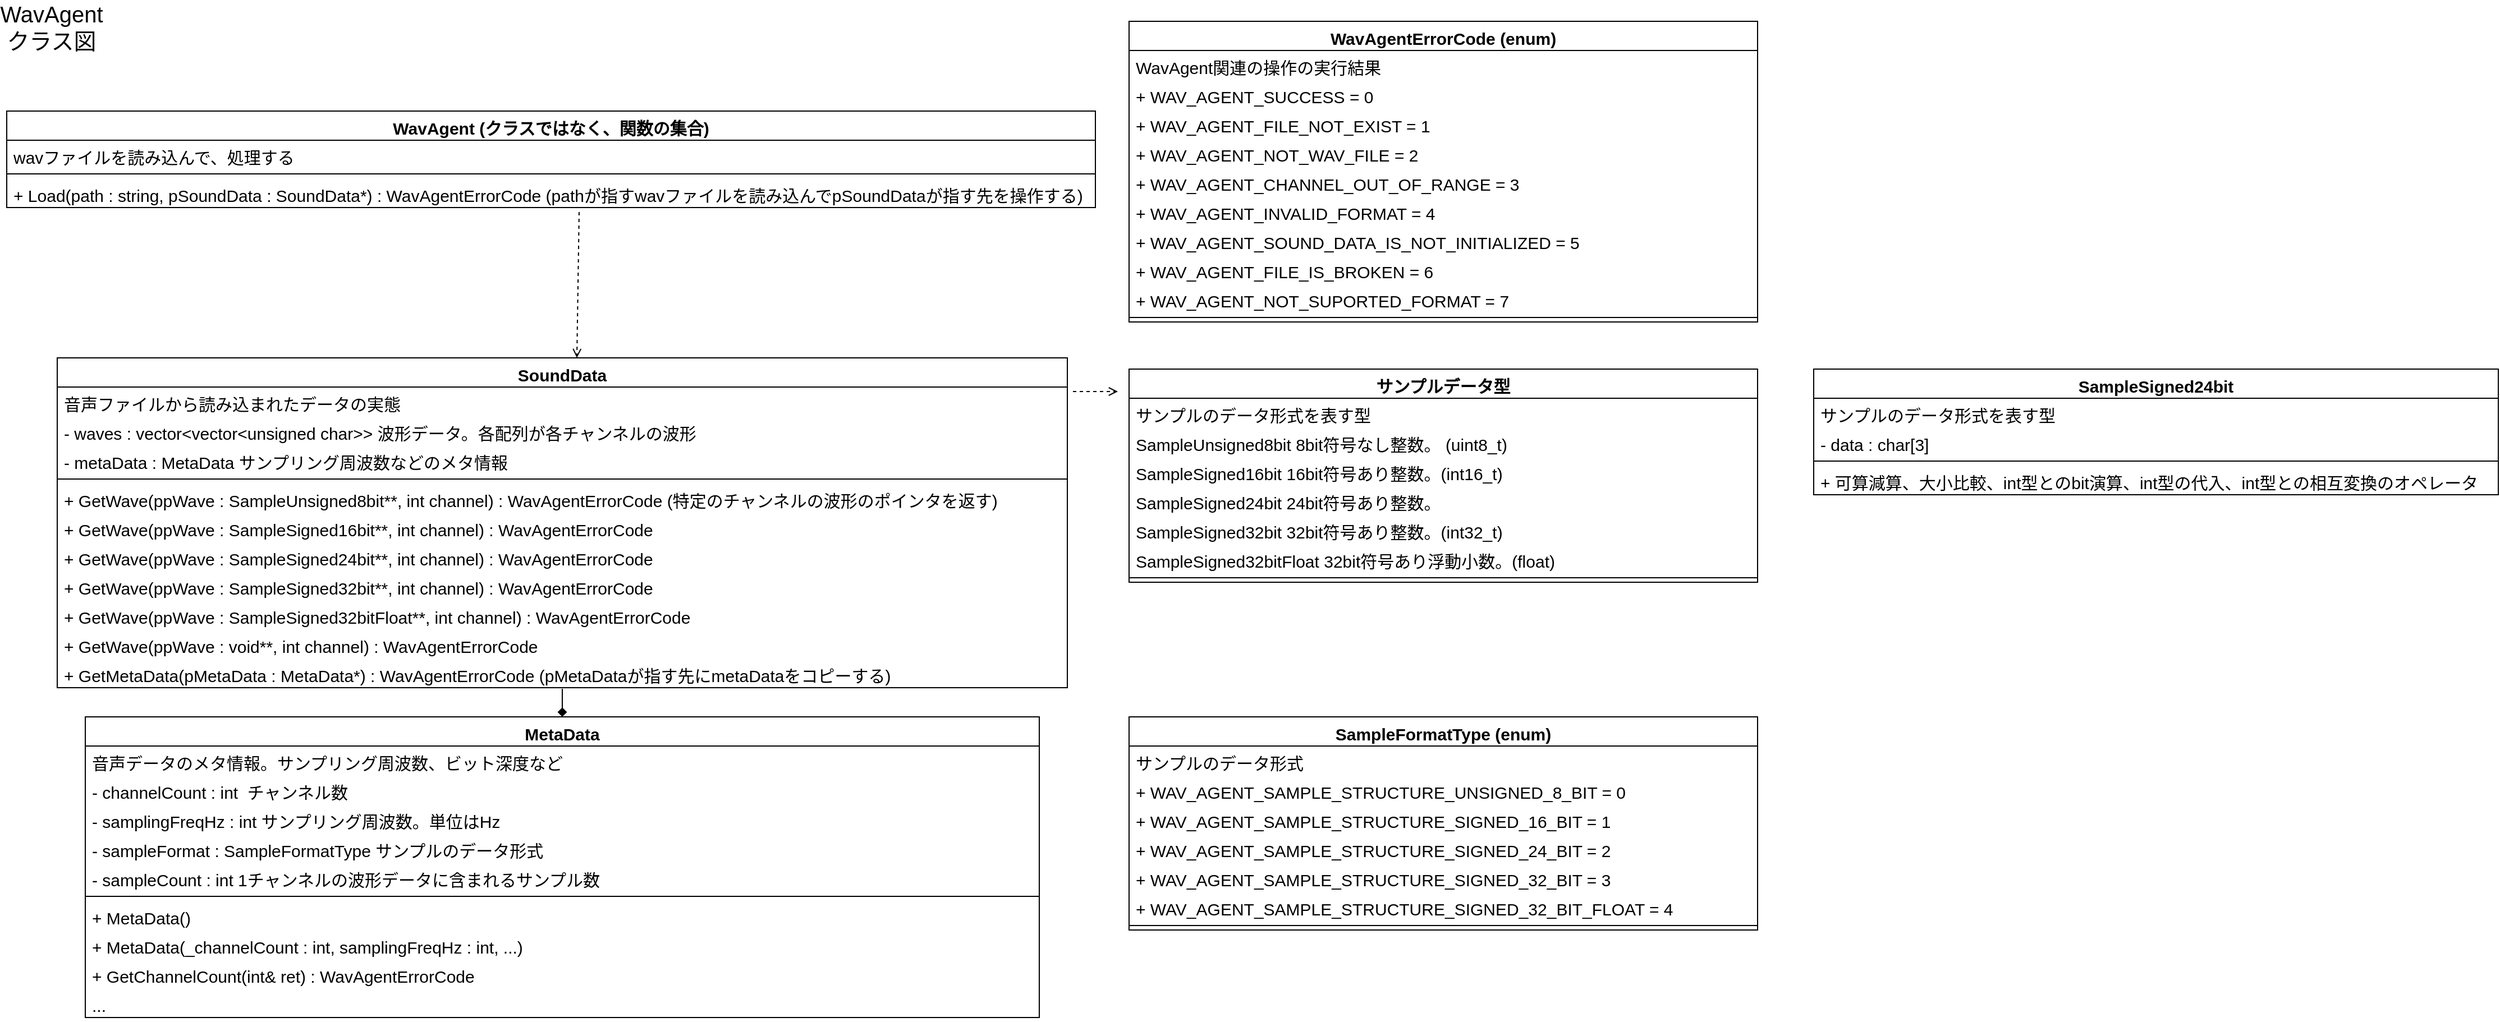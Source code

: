 <mxfile version="18.0.1" type="device"><diagram id="sFYjaW0Df-qgoLJA89yq" name="ページ1"><mxGraphModel dx="1929" dy="865" grid="1" gridSize="10" guides="1" tooltips="1" connect="1" arrows="1" fold="1" page="1" pageScale="1" pageWidth="827" pageHeight="1169" math="0" shadow="0"><root><mxCell id="0"/><mxCell id="1" parent="0"/><mxCell id="KM53aF1GowAJqY1VJPhq-1" value="WavAgentクラス図" style="text;html=1;strokeColor=none;fillColor=none;align=center;verticalAlign=middle;whiteSpace=wrap;rounded=0;fontSize=20;" parent="1" vertex="1"><mxGeometry x="-150" y="390" width="60" height="30" as="geometry"/></mxCell><mxCell id="KM53aF1GowAJqY1VJPhq-11" value="" style="endArrow=open;html=1;rounded=0;fontSize=15;endFill=0;entryX=0.5;entryY=0;entryDx=0;entryDy=0;dashed=1;" parent="1" edge="1"><mxGeometry width="50" height="50" relative="1" as="geometry"><mxPoint x="350" y="570" as="sourcePoint"/><mxPoint x="348" y="700" as="targetPoint"/><Array as="points"/></mxGeometry></mxCell><mxCell id="KM53aF1GowAJqY1VJPhq-13" value="WavAgent (クラスではなく、関数の集合)" style="swimlane;fontStyle=1;align=center;verticalAlign=top;childLayout=stackLayout;horizontal=1;startSize=26;horizontalStack=0;resizeParent=1;resizeParentMax=0;resizeLast=0;collapsible=1;marginBottom=0;fontSize=15;" parent="1" vertex="1"><mxGeometry x="-160" y="480" width="970" height="86" as="geometry"/></mxCell><mxCell id="KM53aF1GowAJqY1VJPhq-14" value="wavファイルを読み込んで、処理する" style="text;strokeColor=none;fillColor=none;align=left;verticalAlign=top;spacingLeft=4;spacingRight=4;overflow=hidden;rotatable=0;points=[[0,0.5],[1,0.5]];portConstraint=eastwest;fontSize=15;" parent="KM53aF1GowAJqY1VJPhq-13" vertex="1"><mxGeometry y="26" width="970" height="26" as="geometry"/></mxCell><mxCell id="KM53aF1GowAJqY1VJPhq-15" value="" style="line;strokeWidth=1;fillColor=none;align=left;verticalAlign=middle;spacingTop=-1;spacingLeft=3;spacingRight=3;rotatable=0;labelPosition=right;points=[];portConstraint=eastwest;fontSize=15;" parent="KM53aF1GowAJqY1VJPhq-13" vertex="1"><mxGeometry y="52" width="970" height="8" as="geometry"/></mxCell><mxCell id="KM53aF1GowAJqY1VJPhq-16" value="+ Load(path : string, pSoundData : SoundData*) : WavAgentErrorCode (pathが指すwavファイルを読み込んでpSoundDataが指す先を操作する)" style="text;strokeColor=none;fillColor=none;align=left;verticalAlign=top;spacingLeft=4;spacingRight=4;overflow=hidden;rotatable=0;points=[[0,0.5],[1,0.5]];portConstraint=eastwest;fontSize=15;" parent="KM53aF1GowAJqY1VJPhq-13" vertex="1"><mxGeometry y="60" width="970" height="26" as="geometry"/></mxCell><mxCell id="KM53aF1GowAJqY1VJPhq-19" value="SoundData" style="swimlane;fontStyle=1;align=center;verticalAlign=top;childLayout=stackLayout;horizontal=1;startSize=26;horizontalStack=0;resizeParent=1;resizeParentMax=0;resizeLast=0;collapsible=1;marginBottom=0;fontSize=15;" parent="1" vertex="1"><mxGeometry x="-115" y="700" width="900" height="294" as="geometry"/></mxCell><mxCell id="KM53aF1GowAJqY1VJPhq-20" value="音声ファイルから読み込まれたデータの実態" style="text;strokeColor=none;fillColor=none;align=left;verticalAlign=top;spacingLeft=4;spacingRight=4;overflow=hidden;rotatable=0;points=[[0,0.5],[1,0.5]];portConstraint=eastwest;fontSize=15;" parent="KM53aF1GowAJqY1VJPhq-19" vertex="1"><mxGeometry y="26" width="900" height="26" as="geometry"/></mxCell><mxCell id="KM53aF1GowAJqY1VJPhq-21" value="- waves : vector&lt;vector&lt;unsigned char&gt;&gt; 波形データ。各配列が各チャンネルの波形" style="text;strokeColor=none;fillColor=none;align=left;verticalAlign=top;spacingLeft=4;spacingRight=4;overflow=hidden;rotatable=0;points=[[0,0.5],[1,0.5]];portConstraint=eastwest;fontSize=15;" parent="KM53aF1GowAJqY1VJPhq-19" vertex="1"><mxGeometry y="52" width="900" height="26" as="geometry"/></mxCell><mxCell id="KM53aF1GowAJqY1VJPhq-25" value="- metaData : MetaData サンプリング周波数などのメタ情報" style="text;strokeColor=none;fillColor=none;align=left;verticalAlign=top;spacingLeft=4;spacingRight=4;overflow=hidden;rotatable=0;points=[[0,0.5],[1,0.5]];portConstraint=eastwest;fontSize=15;" parent="KM53aF1GowAJqY1VJPhq-19" vertex="1"><mxGeometry y="78" width="900" height="26" as="geometry"/></mxCell><mxCell id="KM53aF1GowAJqY1VJPhq-22" value="" style="line;strokeWidth=1;fillColor=none;align=left;verticalAlign=middle;spacingTop=-1;spacingLeft=3;spacingRight=3;rotatable=0;labelPosition=right;points=[];portConstraint=eastwest;fontSize=15;" parent="KM53aF1GowAJqY1VJPhq-19" vertex="1"><mxGeometry y="104" width="900" height="8" as="geometry"/></mxCell><mxCell id="ySsWwvo2Xa3-TWAUi2-A-1" value="+ GetWave(ppWave : SampleUnsigned8bit**, int channel) : WavAgentErrorCode (特定のチャンネルの波形のポインタを返す)" style="text;strokeColor=none;fillColor=none;align=left;verticalAlign=top;spacingLeft=4;spacingRight=4;overflow=hidden;rotatable=0;points=[[0,0.5],[1,0.5]];portConstraint=eastwest;fontSize=15;" parent="KM53aF1GowAJqY1VJPhq-19" vertex="1"><mxGeometry y="112" width="900" height="26" as="geometry"/></mxCell><mxCell id="KM53aF1GowAJqY1VJPhq-23" value="+ GetWave(ppWave : SampleSigned16bit**, int channel) : WavAgentErrorCode  " style="text;strokeColor=none;fillColor=none;align=left;verticalAlign=top;spacingLeft=4;spacingRight=4;overflow=hidden;rotatable=0;points=[[0,0.5],[1,0.5]];portConstraint=eastwest;fontSize=15;" parent="KM53aF1GowAJqY1VJPhq-19" vertex="1"><mxGeometry y="138" width="900" height="26" as="geometry"/></mxCell><mxCell id="IOUV4a30uOZl12x7yt62-7" value="+ GetWave(ppWave : SampleSigned24bit**, int channel) : WavAgentErrorCode " style="text;strokeColor=none;fillColor=none;align=left;verticalAlign=top;spacingLeft=4;spacingRight=4;overflow=hidden;rotatable=0;points=[[0,0.5],[1,0.5]];portConstraint=eastwest;fontSize=15;" parent="KM53aF1GowAJqY1VJPhq-19" vertex="1"><mxGeometry y="164" width="900" height="26" as="geometry"/></mxCell><mxCell id="IOUV4a30uOZl12x7yt62-8" value="+ GetWave(ppWave : SampleSigned32bit**, int channel) : WavAgentErrorCode  " style="text;strokeColor=none;fillColor=none;align=left;verticalAlign=top;spacingLeft=4;spacingRight=4;overflow=hidden;rotatable=0;points=[[0,0.5],[1,0.5]];portConstraint=eastwest;fontSize=15;" parent="KM53aF1GowAJqY1VJPhq-19" vertex="1"><mxGeometry y="190" width="900" height="26" as="geometry"/></mxCell><mxCell id="IOUV4a30uOZl12x7yt62-21" value="+ GetWave(ppWave : SampleSigned32bitFloat**, int channel) : WavAgentErrorCode  " style="text;strokeColor=none;fillColor=none;align=left;verticalAlign=top;spacingLeft=4;spacingRight=4;overflow=hidden;rotatable=0;points=[[0,0.5],[1,0.5]];portConstraint=eastwest;fontSize=15;" parent="KM53aF1GowAJqY1VJPhq-19" vertex="1"><mxGeometry y="216" width="900" height="26" as="geometry"/></mxCell><mxCell id="IBENtwfST7QkpZcl1E_n-1" value="+ GetWave(ppWave : void**, int channel) : WavAgentErrorCode  " style="text;strokeColor=none;fillColor=none;align=left;verticalAlign=top;spacingLeft=4;spacingRight=4;overflow=hidden;rotatable=0;points=[[0,0.5],[1,0.5]];portConstraint=eastwest;fontSize=15;" vertex="1" parent="KM53aF1GowAJqY1VJPhq-19"><mxGeometry y="242" width="900" height="26" as="geometry"/></mxCell><mxCell id="KM53aF1GowAJqY1VJPhq-24" value="+ GetMetaData(pMetaData : MetaData*) : WavAgentErrorCode (pMetaDataが指す先にmetaDataをコピーする)" style="text;strokeColor=none;fillColor=none;align=left;verticalAlign=top;spacingLeft=4;spacingRight=4;overflow=hidden;rotatable=0;points=[[0,0.5],[1,0.5]];portConstraint=eastwest;fontSize=15;" parent="KM53aF1GowAJqY1VJPhq-19" vertex="1"><mxGeometry y="268" width="900" height="26" as="geometry"/></mxCell><mxCell id="KM53aF1GowAJqY1VJPhq-27" value="MetaData" style="swimlane;fontStyle=1;align=center;verticalAlign=top;childLayout=stackLayout;horizontal=1;startSize=26;horizontalStack=0;resizeParent=1;resizeParentMax=0;resizeLast=0;collapsible=1;marginBottom=0;fontSize=15;" parent="1" vertex="1"><mxGeometry x="-90" y="1020" width="850" height="268" as="geometry"/></mxCell><mxCell id="KM53aF1GowAJqY1VJPhq-28" value="音声データのメタ情報。サンプリング周波数、ビット深度など" style="text;strokeColor=none;fillColor=none;align=left;verticalAlign=top;spacingLeft=4;spacingRight=4;overflow=hidden;rotatable=0;points=[[0,0.5],[1,0.5]];portConstraint=eastwest;fontSize=15;" parent="KM53aF1GowAJqY1VJPhq-27" vertex="1"><mxGeometry y="26" width="850" height="26" as="geometry"/></mxCell><mxCell id="KM53aF1GowAJqY1VJPhq-29" value="- channelCount : int  チャンネル数    " style="text;strokeColor=none;fillColor=none;align=left;verticalAlign=top;spacingLeft=4;spacingRight=4;overflow=hidden;rotatable=0;points=[[0,0.5],[1,0.5]];portConstraint=eastwest;fontSize=15;" parent="KM53aF1GowAJqY1VJPhq-27" vertex="1"><mxGeometry y="52" width="850" height="26" as="geometry"/></mxCell><mxCell id="KM53aF1GowAJqY1VJPhq-30" value="- samplingFreqHz : int サンプリング周波数。単位はHz" style="text;strokeColor=none;fillColor=none;align=left;verticalAlign=top;spacingLeft=4;spacingRight=4;overflow=hidden;rotatable=0;points=[[0,0.5],[1,0.5]];portConstraint=eastwest;fontSize=15;" parent="KM53aF1GowAJqY1VJPhq-27" vertex="1"><mxGeometry y="78" width="850" height="26" as="geometry"/></mxCell><mxCell id="KM53aF1GowAJqY1VJPhq-34" value="- sampleFormat : SampleFormatType サンプルのデータ形式" style="text;strokeColor=none;fillColor=none;align=left;verticalAlign=top;spacingLeft=4;spacingRight=4;overflow=hidden;rotatable=0;points=[[0,0.5],[1,0.5]];portConstraint=eastwest;fontSize=15;" parent="KM53aF1GowAJqY1VJPhq-27" vertex="1"><mxGeometry y="104" width="850" height="26" as="geometry"/></mxCell><mxCell id="ySsWwvo2Xa3-TWAUi2-A-3" value="- sampleCount : int 1チャンネルの波形データに含まれるサンプル数" style="text;strokeColor=none;fillColor=none;align=left;verticalAlign=top;spacingLeft=4;spacingRight=4;overflow=hidden;rotatable=0;points=[[0,0.5],[1,0.5]];portConstraint=eastwest;fontSize=15;" parent="KM53aF1GowAJqY1VJPhq-27" vertex="1"><mxGeometry y="130" width="850" height="26" as="geometry"/></mxCell><mxCell id="KM53aF1GowAJqY1VJPhq-31" value="" style="line;strokeWidth=1;fillColor=none;align=left;verticalAlign=middle;spacingTop=-1;spacingLeft=3;spacingRight=3;rotatable=0;labelPosition=right;points=[];portConstraint=eastwest;fontSize=15;" parent="KM53aF1GowAJqY1VJPhq-27" vertex="1"><mxGeometry y="156" width="850" height="8" as="geometry"/></mxCell><mxCell id="_jQc6HBXGzBtyMjjts6n-3" value="+ MetaData()" style="text;strokeColor=none;fillColor=none;align=left;verticalAlign=top;spacingLeft=4;spacingRight=4;overflow=hidden;rotatable=0;points=[[0,0.5],[1,0.5]];portConstraint=eastwest;fontSize=15;" parent="KM53aF1GowAJqY1VJPhq-27" vertex="1"><mxGeometry y="164" width="850" height="26" as="geometry"/></mxCell><mxCell id="_jQc6HBXGzBtyMjjts6n-4" value="+ MetaData(_channelCount : int, samplingFreqHz : int, ...)" style="text;strokeColor=none;fillColor=none;align=left;verticalAlign=top;spacingLeft=4;spacingRight=4;overflow=hidden;rotatable=0;points=[[0,0.5],[1,0.5]];portConstraint=eastwest;fontSize=15;" parent="KM53aF1GowAJqY1VJPhq-27" vertex="1"><mxGeometry y="190" width="850" height="26" as="geometry"/></mxCell><mxCell id="ySsWwvo2Xa3-TWAUi2-A-4" value="+ GetChannelCount(int&amp; ret) : WavAgentErrorCode" style="text;strokeColor=none;fillColor=none;align=left;verticalAlign=top;spacingLeft=4;spacingRight=4;overflow=hidden;rotatable=0;points=[[0,0.5],[1,0.5]];portConstraint=eastwest;fontSize=15;" parent="KM53aF1GowAJqY1VJPhq-27" vertex="1"><mxGeometry y="216" width="850" height="26" as="geometry"/></mxCell><mxCell id="ySsWwvo2Xa3-TWAUi2-A-5" value="..." style="text;strokeColor=none;fillColor=none;align=left;verticalAlign=top;spacingLeft=4;spacingRight=4;overflow=hidden;rotatable=0;points=[[0,0.5],[1,0.5]];portConstraint=eastwest;fontSize=15;" parent="KM53aF1GowAJqY1VJPhq-27" vertex="1"><mxGeometry y="242" width="850" height="26" as="geometry"/></mxCell><mxCell id="KM53aF1GowAJqY1VJPhq-35" value="" style="endArrow=diamond;html=1;rounded=0;fontSize=15;endFill=1;entryX=0.5;entryY=0;entryDx=0;entryDy=0;exitX=0.5;exitY=1.038;exitDx=0;exitDy=0;exitPerimeter=0;" parent="1" source="KM53aF1GowAJqY1VJPhq-24" target="KM53aF1GowAJqY1VJPhq-27" edge="1"><mxGeometry width="50" height="50" relative="1" as="geometry"><mxPoint x="335" y="880" as="sourcePoint"/><mxPoint x="358" y="710" as="targetPoint"/><Array as="points"/></mxGeometry></mxCell><mxCell id="KM53aF1GowAJqY1VJPhq-36" value="WavAgentErrorCode (enum)" style="swimlane;fontStyle=1;align=center;verticalAlign=top;childLayout=stackLayout;horizontal=1;startSize=26;horizontalStack=0;resizeParent=1;resizeParentMax=0;resizeLast=0;collapsible=1;marginBottom=0;fontSize=15;" parent="1" vertex="1"><mxGeometry x="840" y="400" width="560" height="268" as="geometry"/></mxCell><mxCell id="KM53aF1GowAJqY1VJPhq-37" value="WavAgent関連の操作の実行結果" style="text;strokeColor=none;fillColor=none;align=left;verticalAlign=top;spacingLeft=4;spacingRight=4;overflow=hidden;rotatable=0;points=[[0,0.5],[1,0.5]];portConstraint=eastwest;fontSize=15;" parent="KM53aF1GowAJqY1VJPhq-36" vertex="1"><mxGeometry y="26" width="560" height="26" as="geometry"/></mxCell><mxCell id="KM53aF1GowAJqY1VJPhq-38" value="+ WAV_AGENT_SUCCESS = 0" style="text;strokeColor=none;fillColor=none;align=left;verticalAlign=top;spacingLeft=4;spacingRight=4;overflow=hidden;rotatable=0;points=[[0,0.5],[1,0.5]];portConstraint=eastwest;fontSize=15;" parent="KM53aF1GowAJqY1VJPhq-36" vertex="1"><mxGeometry y="52" width="560" height="26" as="geometry"/></mxCell><mxCell id="WMGBoi3GIoz4tmamh1mY-2" value="+ WAV_AGENT_FILE_NOT_EXIST = 1" style="text;strokeColor=none;fillColor=none;align=left;verticalAlign=top;spacingLeft=4;spacingRight=4;overflow=hidden;rotatable=0;points=[[0,0.5],[1,0.5]];portConstraint=eastwest;fontSize=15;" parent="KM53aF1GowAJqY1VJPhq-36" vertex="1"><mxGeometry y="78" width="560" height="26" as="geometry"/></mxCell><mxCell id="KM53aF1GowAJqY1VJPhq-42" value="+ WAV_AGENT_NOT_WAV_FILE = 2" style="text;strokeColor=none;fillColor=none;align=left;verticalAlign=top;spacingLeft=4;spacingRight=4;overflow=hidden;rotatable=0;points=[[0,0.5],[1,0.5]];portConstraint=eastwest;fontSize=15;" parent="KM53aF1GowAJqY1VJPhq-36" vertex="1"><mxGeometry y="104" width="560" height="26" as="geometry"/></mxCell><mxCell id="WMGBoi3GIoz4tmamh1mY-3" value="+ WAV_AGENT_CHANNEL_OUT_OF_RANGE = 3" style="text;strokeColor=none;fillColor=none;align=left;verticalAlign=top;spacingLeft=4;spacingRight=4;overflow=hidden;rotatable=0;points=[[0,0.5],[1,0.5]];portConstraint=eastwest;fontSize=15;" parent="KM53aF1GowAJqY1VJPhq-36" vertex="1"><mxGeometry y="130" width="560" height="26" as="geometry"/></mxCell><mxCell id="7-ZI8sPc_-wJa2a2u0CP-1" value="+ WAV_AGENT_INVALID_FORMAT = 4" style="text;strokeColor=none;fillColor=none;align=left;verticalAlign=top;spacingLeft=4;spacingRight=4;overflow=hidden;rotatable=0;points=[[0,0.5],[1,0.5]];portConstraint=eastwest;fontSize=15;" parent="KM53aF1GowAJqY1VJPhq-36" vertex="1"><mxGeometry y="156" width="560" height="26" as="geometry"/></mxCell><mxCell id="7-ZI8sPc_-wJa2a2u0CP-2" value="+ WAV_AGENT_SOUND_DATA_IS_NOT_INITIALIZED = 5" style="text;strokeColor=none;fillColor=none;align=left;verticalAlign=top;spacingLeft=4;spacingRight=4;overflow=hidden;rotatable=0;points=[[0,0.5],[1,0.5]];portConstraint=eastwest;fontSize=15;" parent="KM53aF1GowAJqY1VJPhq-36" vertex="1"><mxGeometry y="182" width="560" height="26" as="geometry"/></mxCell><mxCell id="_jQc6HBXGzBtyMjjts6n-1" value="+ WAV_AGENT_FILE_IS_BROKEN = 6" style="text;strokeColor=none;fillColor=none;align=left;verticalAlign=top;spacingLeft=4;spacingRight=4;overflow=hidden;rotatable=0;points=[[0,0.5],[1,0.5]];portConstraint=eastwest;fontSize=15;" parent="KM53aF1GowAJqY1VJPhq-36" vertex="1"><mxGeometry y="208" width="560" height="26" as="geometry"/></mxCell><mxCell id="_jQc6HBXGzBtyMjjts6n-5" value="+ WAV_AGENT_NOT_SUPORTED_FORMAT = 7" style="text;strokeColor=none;fillColor=none;align=left;verticalAlign=top;spacingLeft=4;spacingRight=4;overflow=hidden;rotatable=0;points=[[0,0.5],[1,0.5]];portConstraint=eastwest;fontSize=15;" parent="KM53aF1GowAJqY1VJPhq-36" vertex="1"><mxGeometry y="234" width="560" height="26" as="geometry"/></mxCell><mxCell id="KM53aF1GowAJqY1VJPhq-39" value="" style="line;strokeWidth=1;fillColor=none;align=left;verticalAlign=middle;spacingTop=-1;spacingLeft=3;spacingRight=3;rotatable=0;labelPosition=right;points=[];portConstraint=eastwest;fontSize=15;" parent="KM53aF1GowAJqY1VJPhq-36" vertex="1"><mxGeometry y="260" width="560" height="8" as="geometry"/></mxCell><mxCell id="ySsWwvo2Xa3-TWAUi2-A-6" value="SampleFormatType (enum)" style="swimlane;fontStyle=1;align=center;verticalAlign=top;childLayout=stackLayout;horizontal=1;startSize=26;horizontalStack=0;resizeParent=1;resizeParentMax=0;resizeLast=0;collapsible=1;marginBottom=0;fontSize=15;" parent="1" vertex="1"><mxGeometry x="840" y="1020" width="560" height="190" as="geometry"/></mxCell><mxCell id="ySsWwvo2Xa3-TWAUi2-A-7" value="サンプルのデータ形式" style="text;strokeColor=none;fillColor=none;align=left;verticalAlign=top;spacingLeft=4;spacingRight=4;overflow=hidden;rotatable=0;points=[[0,0.5],[1,0.5]];portConstraint=eastwest;fontSize=15;" parent="ySsWwvo2Xa3-TWAUi2-A-6" vertex="1"><mxGeometry y="26" width="560" height="26" as="geometry"/></mxCell><mxCell id="ySsWwvo2Xa3-TWAUi2-A-8" value="+ WAV_AGENT_SAMPLE_STRUCTURE_UNSIGNED_8_BIT = 0" style="text;strokeColor=none;fillColor=none;align=left;verticalAlign=top;spacingLeft=4;spacingRight=4;overflow=hidden;rotatable=0;points=[[0,0.5],[1,0.5]];portConstraint=eastwest;fontSize=15;" parent="ySsWwvo2Xa3-TWAUi2-A-6" vertex="1"><mxGeometry y="52" width="560" height="26" as="geometry"/></mxCell><mxCell id="ySsWwvo2Xa3-TWAUi2-A-14" value="+ WAV_AGENT_SAMPLE_STRUCTURE_SIGNED_16_BIT = 1" style="text;strokeColor=none;fillColor=none;align=left;verticalAlign=top;spacingLeft=4;spacingRight=4;overflow=hidden;rotatable=0;points=[[0,0.5],[1,0.5]];portConstraint=eastwest;fontSize=15;" parent="ySsWwvo2Xa3-TWAUi2-A-6" vertex="1"><mxGeometry y="78" width="560" height="26" as="geometry"/></mxCell><mxCell id="ySsWwvo2Xa3-TWAUi2-A-15" value="+ WAV_AGENT_SAMPLE_STRUCTURE_SIGNED_24_BIT = 2" style="text;strokeColor=none;fillColor=none;align=left;verticalAlign=top;spacingLeft=4;spacingRight=4;overflow=hidden;rotatable=0;points=[[0,0.5],[1,0.5]];portConstraint=eastwest;fontSize=15;" parent="ySsWwvo2Xa3-TWAUi2-A-6" vertex="1"><mxGeometry y="104" width="560" height="26" as="geometry"/></mxCell><mxCell id="IOUV4a30uOZl12x7yt62-22" value="+ WAV_AGENT_SAMPLE_STRUCTURE_SIGNED_32_BIT = 3" style="text;strokeColor=none;fillColor=none;align=left;verticalAlign=top;spacingLeft=4;spacingRight=4;overflow=hidden;rotatable=0;points=[[0,0.5],[1,0.5]];portConstraint=eastwest;fontSize=15;" parent="ySsWwvo2Xa3-TWAUi2-A-6" vertex="1"><mxGeometry y="130" width="560" height="26" as="geometry"/></mxCell><mxCell id="IOUV4a30uOZl12x7yt62-23" value="+ WAV_AGENT_SAMPLE_STRUCTURE_SIGNED_32_BIT_FLOAT = 4" style="text;strokeColor=none;fillColor=none;align=left;verticalAlign=top;spacingLeft=4;spacingRight=4;overflow=hidden;rotatable=0;points=[[0,0.5],[1,0.5]];portConstraint=eastwest;fontSize=15;" parent="ySsWwvo2Xa3-TWAUi2-A-6" vertex="1"><mxGeometry y="156" width="560" height="26" as="geometry"/></mxCell><mxCell id="ySsWwvo2Xa3-TWAUi2-A-13" value="" style="line;strokeWidth=1;fillColor=none;align=left;verticalAlign=middle;spacingTop=-1;spacingLeft=3;spacingRight=3;rotatable=0;labelPosition=right;points=[];portConstraint=eastwest;fontSize=15;" parent="ySsWwvo2Xa3-TWAUi2-A-6" vertex="1"><mxGeometry y="182" width="560" height="8" as="geometry"/></mxCell><mxCell id="IOUV4a30uOZl12x7yt62-1" value="サンプルデータ型" style="swimlane;fontStyle=1;align=center;verticalAlign=top;childLayout=stackLayout;horizontal=1;startSize=26;horizontalStack=0;resizeParent=1;resizeParentMax=0;resizeLast=0;collapsible=1;marginBottom=0;fontSize=15;" parent="1" vertex="1"><mxGeometry x="840" y="710" width="560" height="190" as="geometry"/></mxCell><mxCell id="IOUV4a30uOZl12x7yt62-2" value="サンプルのデータ形式を表す型" style="text;strokeColor=none;fillColor=none;align=left;verticalAlign=top;spacingLeft=4;spacingRight=4;overflow=hidden;rotatable=0;points=[[0,0.5],[1,0.5]];portConstraint=eastwest;fontSize=15;" parent="IOUV4a30uOZl12x7yt62-1" vertex="1"><mxGeometry y="26" width="560" height="26" as="geometry"/></mxCell><mxCell id="IOUV4a30uOZl12x7yt62-5" value="SampleUnsigned8bit 8bit符号なし整数。 (uint8_t)" style="text;strokeColor=none;fillColor=none;align=left;verticalAlign=top;spacingLeft=4;spacingRight=4;overflow=hidden;rotatable=0;points=[[0,0.5],[1,0.5]];portConstraint=eastwest;fontSize=15;" parent="IOUV4a30uOZl12x7yt62-1" vertex="1"><mxGeometry y="52" width="560" height="26" as="geometry"/></mxCell><mxCell id="IOUV4a30uOZl12x7yt62-3" value="SampleSigned16bit 16bit符号あり整数。(int16_t)" style="text;strokeColor=none;fillColor=none;align=left;verticalAlign=top;spacingLeft=4;spacingRight=4;overflow=hidden;rotatable=0;points=[[0,0.5],[1,0.5]];portConstraint=eastwest;fontSize=15;" parent="IOUV4a30uOZl12x7yt62-1" vertex="1"><mxGeometry y="78" width="560" height="26" as="geometry"/></mxCell><mxCell id="IOUV4a30uOZl12x7yt62-9" value="SampleSigned24bit 24bit符号あり整数。" style="text;strokeColor=none;fillColor=none;align=left;verticalAlign=top;spacingLeft=4;spacingRight=4;overflow=hidden;rotatable=0;points=[[0,0.5],[1,0.5]];portConstraint=eastwest;fontSize=15;" parent="IOUV4a30uOZl12x7yt62-1" vertex="1"><mxGeometry y="104" width="560" height="26" as="geometry"/></mxCell><mxCell id="IOUV4a30uOZl12x7yt62-10" value="SampleSigned32bit 32bit符号あり整数。(int32_t)" style="text;strokeColor=none;fillColor=none;align=left;verticalAlign=top;spacingLeft=4;spacingRight=4;overflow=hidden;rotatable=0;points=[[0,0.5],[1,0.5]];portConstraint=eastwest;fontSize=15;" parent="IOUV4a30uOZl12x7yt62-1" vertex="1"><mxGeometry y="130" width="560" height="26" as="geometry"/></mxCell><mxCell id="IOUV4a30uOZl12x7yt62-20" value="SampleSigned32bitFloat 32bit符号あり浮動小数。(float)" style="text;strokeColor=none;fillColor=none;align=left;verticalAlign=top;spacingLeft=4;spacingRight=4;overflow=hidden;rotatable=0;points=[[0,0.5],[1,0.5]];portConstraint=eastwest;fontSize=15;" parent="IOUV4a30uOZl12x7yt62-1" vertex="1"><mxGeometry y="156" width="560" height="26" as="geometry"/></mxCell><mxCell id="IOUV4a30uOZl12x7yt62-6" value="" style="line;strokeWidth=1;fillColor=none;align=left;verticalAlign=middle;spacingTop=-1;spacingLeft=3;spacingRight=3;rotatable=0;labelPosition=right;points=[];portConstraint=eastwest;fontSize=15;" parent="IOUV4a30uOZl12x7yt62-1" vertex="1"><mxGeometry y="182" width="560" height="8" as="geometry"/></mxCell><mxCell id="IOUV4a30uOZl12x7yt62-11" value="SampleSigned24bit" style="swimlane;fontStyle=1;align=center;verticalAlign=top;childLayout=stackLayout;horizontal=1;startSize=26;horizontalStack=0;resizeParent=1;resizeParentMax=0;resizeLast=0;collapsible=1;marginBottom=0;fontSize=15;" parent="1" vertex="1"><mxGeometry x="1450" y="710" width="610" height="112" as="geometry"/></mxCell><mxCell id="IOUV4a30uOZl12x7yt62-12" value="サンプルのデータ形式を表す型" style="text;strokeColor=none;fillColor=none;align=left;verticalAlign=top;spacingLeft=4;spacingRight=4;overflow=hidden;rotatable=0;points=[[0,0.5],[1,0.5]];portConstraint=eastwest;fontSize=15;" parent="IOUV4a30uOZl12x7yt62-11" vertex="1"><mxGeometry y="26" width="610" height="26" as="geometry"/></mxCell><mxCell id="IOUV4a30uOZl12x7yt62-16" value="- data : char[3]" style="text;strokeColor=none;fillColor=none;align=left;verticalAlign=top;spacingLeft=4;spacingRight=4;overflow=hidden;rotatable=0;points=[[0,0.5],[1,0.5]];portConstraint=eastwest;fontSize=15;" parent="IOUV4a30uOZl12x7yt62-11" vertex="1"><mxGeometry y="52" width="610" height="26" as="geometry"/></mxCell><mxCell id="IOUV4a30uOZl12x7yt62-17" value="" style="line;strokeWidth=1;fillColor=none;align=left;verticalAlign=middle;spacingTop=-1;spacingLeft=3;spacingRight=3;rotatable=0;labelPosition=right;points=[];portConstraint=eastwest;fontSize=15;" parent="IOUV4a30uOZl12x7yt62-11" vertex="1"><mxGeometry y="78" width="610" height="8" as="geometry"/></mxCell><mxCell id="IOUV4a30uOZl12x7yt62-18" value="+ 可算減算、大小比較、int型とのbit演算、int型の代入、int型との相互変換のオペレータ" style="text;strokeColor=none;fillColor=none;align=left;verticalAlign=top;spacingLeft=4;spacingRight=4;overflow=hidden;rotatable=0;points=[[0,0.5],[1,0.5]];portConstraint=eastwest;fontSize=15;" parent="IOUV4a30uOZl12x7yt62-11" vertex="1"><mxGeometry y="86" width="610" height="26" as="geometry"/></mxCell><mxCell id="IOUV4a30uOZl12x7yt62-19" value="" style="endArrow=open;html=1;rounded=0;fontSize=15;endFill=0;dashed=1;" parent="1" edge="1"><mxGeometry width="50" height="50" relative="1" as="geometry"><mxPoint x="790" y="730" as="sourcePoint"/><mxPoint x="830" y="730" as="targetPoint"/><Array as="points"/></mxGeometry></mxCell></root></mxGraphModel></diagram></mxfile>